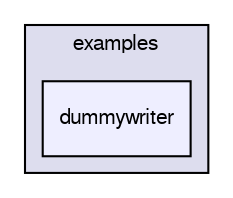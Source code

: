 digraph "dummywriter" {
  compound=true
  node [ fontsize="10", fontname="FreeSans"];
  edge [ labelfontsize="10", labelfontname="FreeSans"];
  subgraph clusterdir_d28a4824dc47e487b107a5db32ef43c4 {
    graph [ bgcolor="#ddddee", pencolor="black", label="examples" fontname="FreeSans", fontsize="10", URL="dir_d28a4824dc47e487b107a5db32ef43c4.html"]
  dir_fb8a534a2bfc3c284624093635db25dc [shape=box, label="dummywriter", style="filled", fillcolor="#eeeeff", pencolor="black", URL="dir_fb8a534a2bfc3c284624093635db25dc.html"];
  }
}
